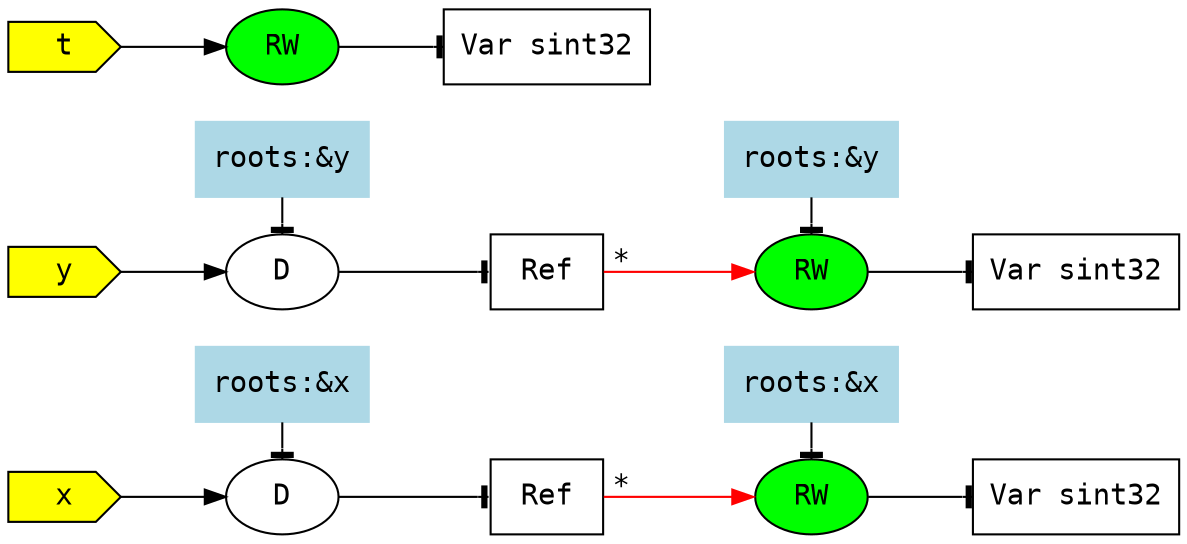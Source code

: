 digraph "job" {
  rankdir="LR" ;
  node [ fontname="monospace" ];
  edge [ fontname="monospace" ];
  V000 [ label="x", shape="cds", style="filled", fillcolor="yellow" ];
  V000:e -> A000 ;
  V001 [ label="y", shape="cds", style="filled", fillcolor="yellow" ];
  V001:e -> A001 ;
  V002 [ label="t", shape="cds", style="filled", fillcolor="yellow" ];
  V002:e -> A002 ;
  A000 [ label="D", shape="oval" ];
  _003 [ label="roots:&x", style="filled", color="lightblue", shape="box" ];
  { rank=same; A000; _003; }
  _003 -> A000 [ arrowhead="tee" ];
  _004 [ shape="record", label="<_p1> Ref" ];
  _004:_p1 -> A003:w [ taillabel="*", labelangle="+30", color="red" ];
  A000 -> _004:w [ arrowhead="tee" ];
  A001 [ label="D", shape="oval" ];
  _005 [ label="roots:&y", style="filled", color="lightblue", shape="box" ];
  { rank=same; A001; _005; }
  _005 -> A001 [ arrowhead="tee" ];
  _006 [ shape="record", label="<_p1> Ref" ];
  _006:_p1 -> A004:w [ taillabel="*", labelangle="+30", color="red" ];
  A001 -> _006:w [ arrowhead="tee" ];
  A002 [ label="RW", shape="oval", fillcolor="green", style="filled" ];
  _007 [ shape="record", label="Var sint32" ];
  A002 -> _007:w [ arrowhead="tee" ];
  A003 [ label="RW", shape="oval", fillcolor="green", style="filled" ];
  _008 [ label="roots:&x", style="filled", color="lightblue", shape="box" ];
  { rank=same; A003; _008; }
  _008 -> A003 [ arrowhead="tee" ];
  _009 [ shape="record", label="Var sint32" ];
  A003 -> _009:w [ arrowhead="tee" ];
  A004 [ label="RW", shape="oval", fillcolor="green", style="filled" ];
  _010 [ label="roots:&y", style="filled", color="lightblue", shape="box" ];
  { rank=same; A004; _010; }
  _010 -> A004 [ arrowhead="tee" ];
  _011 [ shape="record", label="Var sint32" ];
  A004 -> _011:w [ arrowhead="tee" ];
}
